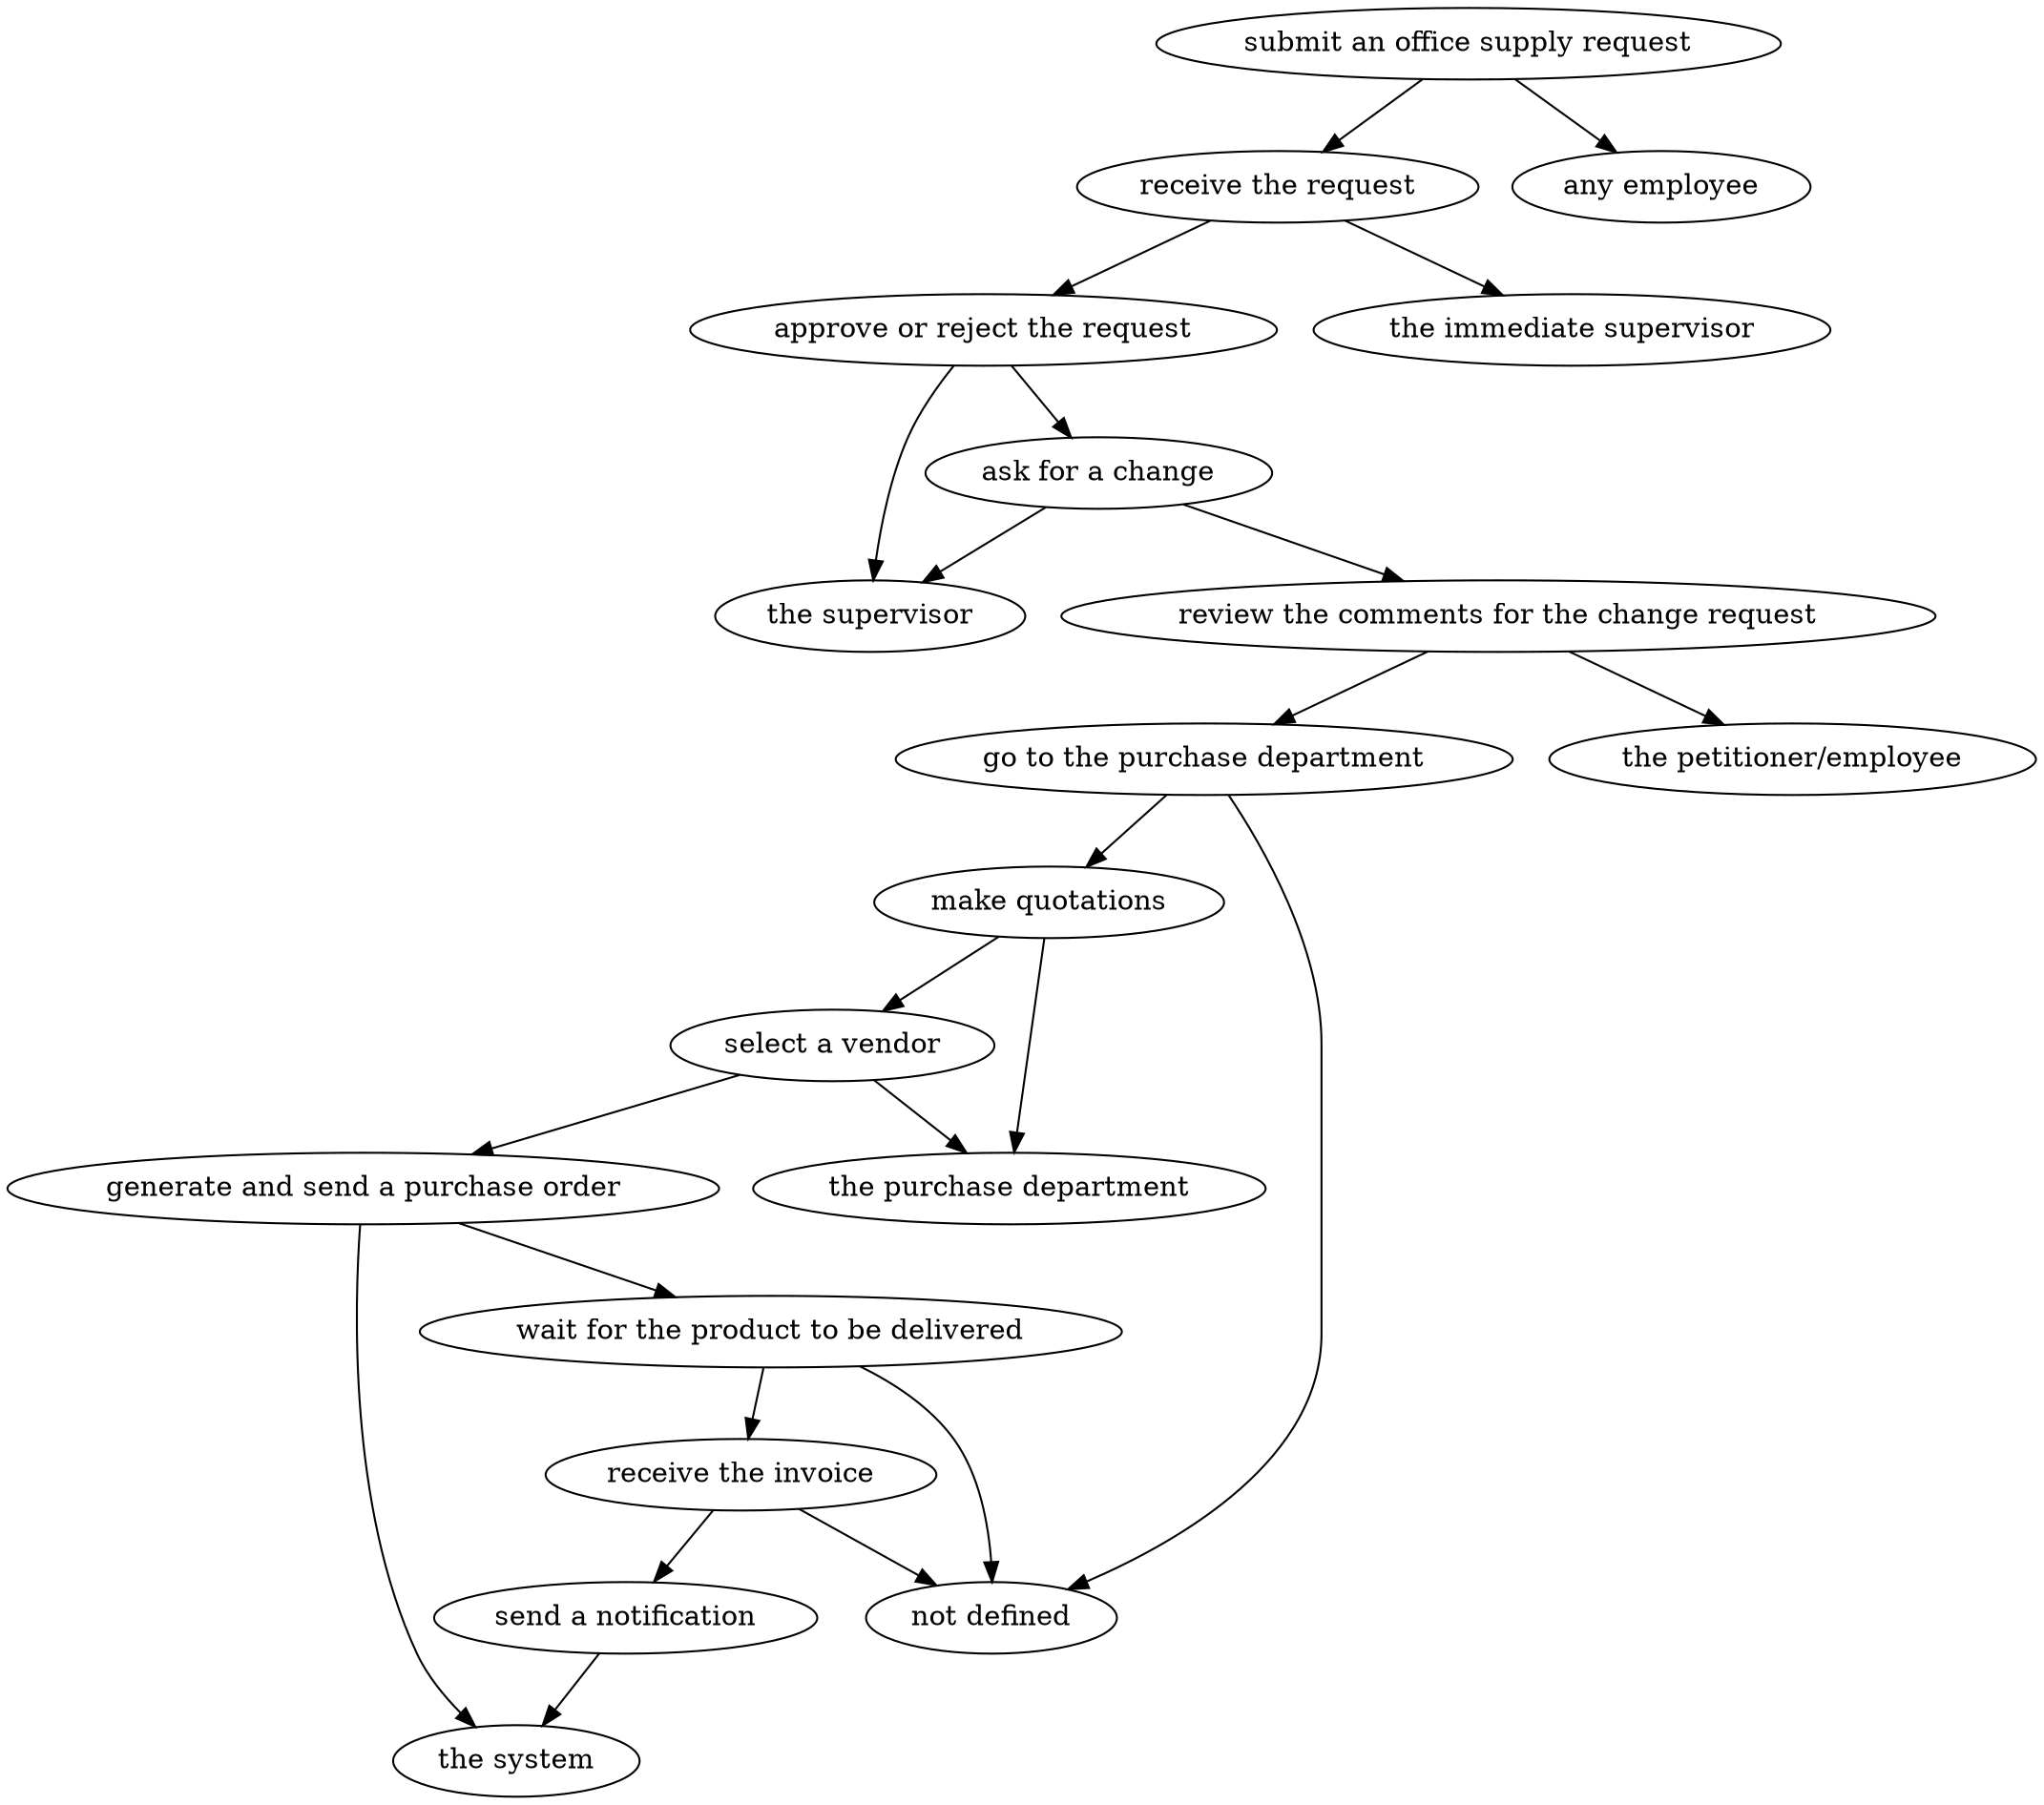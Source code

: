 strict digraph "doc-5.3" {
	graph [name="doc-5.3"];
	"submit an office supply request"	[attrs="{'type': 'Activity', 'label': 'submit an office supply request'}"];
	"receive the request"	[attrs="{'type': 'Activity', 'label': 'receive the request'}"];
	"submit an office supply request" -> "receive the request"	[attrs="{'type': 'flow', 'label': 'flow'}"];
	"any employee"	[attrs="{'type': 'Actor', 'label': 'any employee'}"];
	"submit an office supply request" -> "any employee"	[attrs="{'type': 'actor performer', 'label': 'actor performer'}"];
	"approve or reject the request"	[attrs="{'type': 'Activity', 'label': 'approve or reject the request'}"];
	"receive the request" -> "approve or reject the request"	[attrs="{'type': 'flow', 'label': 'flow'}"];
	"the immediate supervisor"	[attrs="{'type': 'Actor', 'label': 'the immediate supervisor'}"];
	"receive the request" -> "the immediate supervisor"	[attrs="{'type': 'actor performer', 'label': 'actor performer'}"];
	"ask for a change"	[attrs="{'type': 'Activity', 'label': 'ask for a change'}"];
	"approve or reject the request" -> "ask for a change"	[attrs="{'type': 'flow', 'label': 'flow'}"];
	"the supervisor"	[attrs="{'type': 'Actor', 'label': 'the supervisor'}"];
	"approve or reject the request" -> "the supervisor"	[attrs="{'type': 'actor performer', 'label': 'actor performer'}"];
	"review the comments for the change request"	[attrs="{'type': 'Activity', 'label': 'review the comments for the change request'}"];
	"ask for a change" -> "review the comments for the change request"	[attrs="{'type': 'flow', 'label': 'flow'}"];
	"ask for a change" -> "the supervisor"	[attrs="{'type': 'actor performer', 'label': 'actor performer'}"];
	"go to the purchase department"	[attrs="{'type': 'Activity', 'label': 'go to the purchase department'}"];
	"review the comments for the change request" -> "go to the purchase department"	[attrs="{'type': 'flow', 'label': 'flow'}"];
	"the petitioner/employee"	[attrs="{'type': 'Actor', 'label': 'the petitioner/employee'}"];
	"review the comments for the change request" -> "the petitioner/employee"	[attrs="{'type': 'actor performer', 'label': 'actor performer'}"];
	"make quotations"	[attrs="{'type': 'Activity', 'label': 'make quotations'}"];
	"go to the purchase department" -> "make quotations"	[attrs="{'type': 'flow', 'label': 'flow'}"];
	"not defined"	[attrs="{'type': 'Actor', 'label': 'not defined'}"];
	"go to the purchase department" -> "not defined"	[attrs="{'type': 'actor performer', 'label': 'actor performer'}"];
	"select a vendor"	[attrs="{'type': 'Activity', 'label': 'select a vendor'}"];
	"make quotations" -> "select a vendor"	[attrs="{'type': 'flow', 'label': 'flow'}"];
	"the purchase department"	[attrs="{'type': 'Actor', 'label': 'the purchase department'}"];
	"make quotations" -> "the purchase department"	[attrs="{'type': 'actor performer', 'label': 'actor performer'}"];
	"generate and send a purchase order"	[attrs="{'type': 'Activity', 'label': 'generate and send a purchase order'}"];
	"select a vendor" -> "generate and send a purchase order"	[attrs="{'type': 'flow', 'label': 'flow'}"];
	"select a vendor" -> "the purchase department"	[attrs="{'type': 'actor performer', 'label': 'actor performer'}"];
	"wait for the product to be delivered"	[attrs="{'type': 'Activity', 'label': 'wait for the product to be delivered'}"];
	"generate and send a purchase order" -> "wait for the product to be delivered"	[attrs="{'type': 'flow', 'label': 'flow'}"];
	"the system"	[attrs="{'type': 'Actor', 'label': 'the system'}"];
	"generate and send a purchase order" -> "the system"	[attrs="{'type': 'actor performer', 'label': 'actor performer'}"];
	"receive the invoice"	[attrs="{'type': 'Activity', 'label': 'receive the invoice'}"];
	"wait for the product to be delivered" -> "receive the invoice"	[attrs="{'type': 'flow', 'label': 'flow'}"];
	"wait for the product to be delivered" -> "not defined"	[attrs="{'type': 'actor performer', 'label': 'actor performer'}"];
	"send a notification"	[attrs="{'type': 'Activity', 'label': 'send a notification'}"];
	"receive the invoice" -> "send a notification"	[attrs="{'type': 'flow', 'label': 'flow'}"];
	"receive the invoice" -> "not defined"	[attrs="{'type': 'actor performer', 'label': 'actor performer'}"];
	"send a notification" -> "the system"	[attrs="{'type': 'actor performer', 'label': 'actor performer'}"];
}
